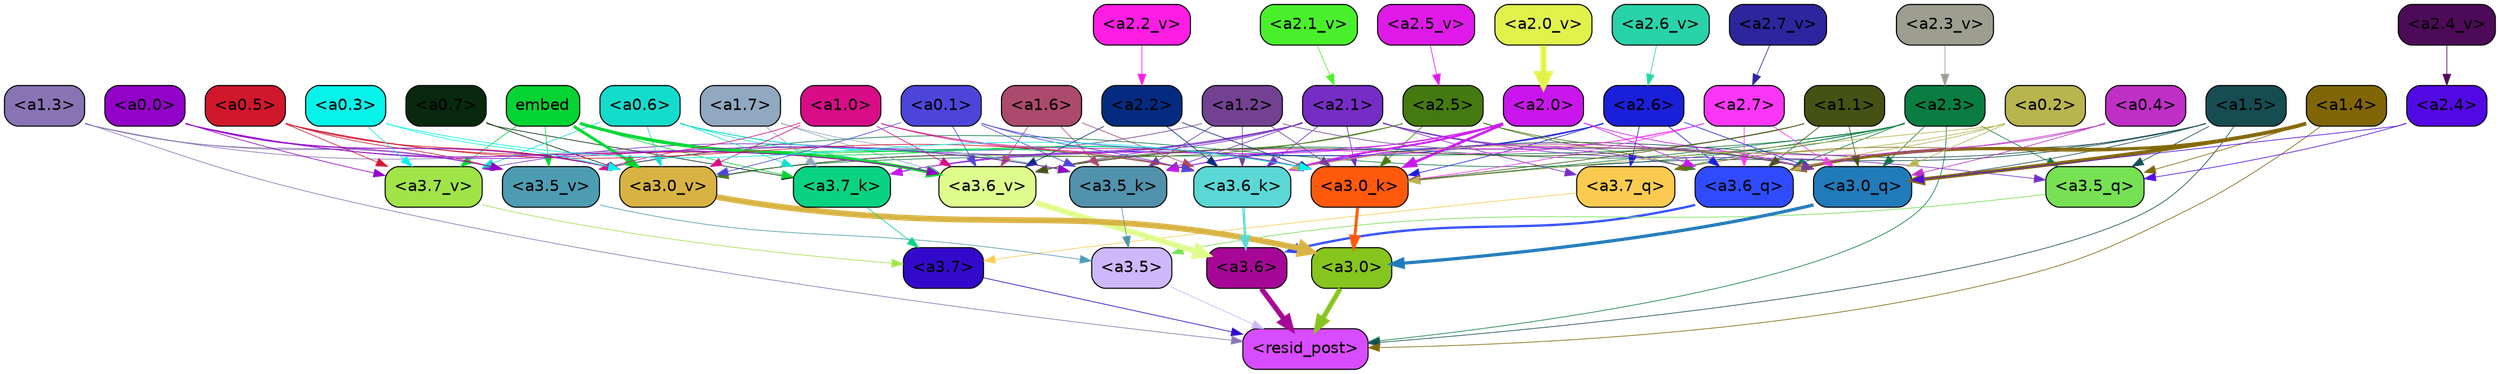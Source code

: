 strict digraph "" {
	graph [bgcolor=transparent,
		layout=dot,
		overlap=false,
		splines=true
	];
	"<a3.7>"	[color=black,
		fillcolor="#330acb",
		fontname=Helvetica,
		shape=box,
		style="filled, rounded"];
	"<resid_post>"	[color=black,
		fillcolor="#d84cff",
		fontname=Helvetica,
		shape=box,
		style="filled, rounded"];
	"<a3.7>" -> "<resid_post>"	[color="#330acb",
		penwidth=0.6239100098609924];
	"<a3.6>"	[color=black,
		fillcolor="#a70796",
		fontname=Helvetica,
		shape=box,
		style="filled, rounded"];
	"<a3.6>" -> "<resid_post>"	[color="#a70796",
		penwidth=4.569062113761902];
	"<a3.5>"	[color=black,
		fillcolor="#cdb8fb",
		fontname=Helvetica,
		shape=box,
		style="filled, rounded"];
	"<a3.5>" -> "<resid_post>"	[color="#cdb8fb",
		penwidth=0.6];
	"<a3.0>"	[color=black,
		fillcolor="#86c41e",
		fontname=Helvetica,
		shape=box,
		style="filled, rounded"];
	"<a3.0>" -> "<resid_post>"	[color="#86c41e",
		penwidth=4.283544182777405];
	"<a2.3>"	[color=black,
		fillcolor="#0a7e42",
		fontname=Helvetica,
		shape=box,
		style="filled, rounded"];
	"<a2.3>" -> "<resid_post>"	[color="#0a7e42",
		penwidth=0.6];
	"<a3.7_q>"	[color=black,
		fillcolor="#facb50",
		fontname=Helvetica,
		shape=box,
		style="filled, rounded"];
	"<a2.3>" -> "<a3.7_q>"	[color="#0a7e42",
		penwidth=0.6];
	"<a3.6_q>"	[color=black,
		fillcolor="#2f4bfd",
		fontname=Helvetica,
		shape=box,
		style="filled, rounded"];
	"<a2.3>" -> "<a3.6_q>"	[color="#0a7e42",
		penwidth=0.6];
	"<a3.5_q>"	[color=black,
		fillcolor="#76e153",
		fontname=Helvetica,
		shape=box,
		style="filled, rounded"];
	"<a2.3>" -> "<a3.5_q>"	[color="#0a7e42",
		penwidth=0.6];
	"<a3.0_q>"	[color=black,
		fillcolor="#217ab9",
		fontname=Helvetica,
		shape=box,
		style="filled, rounded"];
	"<a2.3>" -> "<a3.0_q>"	[color="#0a7e42",
		penwidth=0.6];
	"<a3.0_k>"	[color=black,
		fillcolor="#ff590c",
		fontname=Helvetica,
		shape=box,
		style="filled, rounded"];
	"<a2.3>" -> "<a3.0_k>"	[color="#0a7e42",
		penwidth=0.6];
	"<a3.6_v>"	[color=black,
		fillcolor="#defc8c",
		fontname=Helvetica,
		shape=box,
		style="filled, rounded"];
	"<a2.3>" -> "<a3.6_v>"	[color="#0a7e42",
		penwidth=0.6];
	"<a3.5_v>"	[color=black,
		fillcolor="#4d9db2",
		fontname=Helvetica,
		shape=box,
		style="filled, rounded"];
	"<a2.3>" -> "<a3.5_v>"	[color="#0a7e42",
		penwidth=0.6];
	"<a3.0_v>"	[color=black,
		fillcolor="#d8b344",
		fontname=Helvetica,
		shape=box,
		style="filled, rounded"];
	"<a2.3>" -> "<a3.0_v>"	[color="#0a7e42",
		penwidth=0.6];
	"<a1.5>"	[color=black,
		fillcolor="#164d52",
		fontname=Helvetica,
		shape=box,
		style="filled, rounded"];
	"<a1.5>" -> "<resid_post>"	[color="#164d52",
		penwidth=0.6];
	"<a1.5>" -> "<a3.6_q>"	[color="#164d52",
		penwidth=0.6];
	"<a1.5>" -> "<a3.5_q>"	[color="#164d52",
		penwidth=0.6];
	"<a1.5>" -> "<a3.0_q>"	[color="#164d52",
		penwidth=0.6];
	"<a3.6_k>"	[color=black,
		fillcolor="#5bd8d6",
		fontname=Helvetica,
		shape=box,
		style="filled, rounded"];
	"<a1.5>" -> "<a3.6_k>"	[color="#164d52",
		penwidth=0.6];
	"<a1.5>" -> "<a3.0_k>"	[color="#164d52",
		penwidth=0.6];
	"<a1.4>"	[color=black,
		fillcolor="#806606",
		fontname=Helvetica,
		shape=box,
		style="filled, rounded"];
	"<a1.4>" -> "<resid_post>"	[color="#806606",
		penwidth=0.6];
	"<a1.4>" -> "<a3.7_q>"	[color="#806606",
		penwidth=0.6];
	"<a1.4>" -> "<a3.6_q>"	[color="#806606",
		penwidth=2.7536282539367676];
	"<a1.4>" -> "<a3.5_q>"	[color="#806606",
		penwidth=0.6];
	"<a1.4>" -> "<a3.0_q>"	[color="#806606",
		penwidth=3.3369133472442627];
	"<a1.3>"	[color=black,
		fillcolor="#8874b4",
		fontname=Helvetica,
		shape=box,
		style="filled, rounded"];
	"<a1.3>" -> "<resid_post>"	[color="#8874b4",
		penwidth=0.6];
	"<a1.3>" -> "<a3.6_v>"	[color="#8874b4",
		penwidth=0.6];
	"<a1.3>" -> "<a3.5_v>"	[color="#8874b4",
		penwidth=0.6];
	"<a1.3>" -> "<a3.0_v>"	[color="#8874b4",
		penwidth=0.6];
	"<a3.7_q>" -> "<a3.7>"	[color="#facb50",
		penwidth=0.6];
	"<a3.6_q>" -> "<a3.6>"	[color="#2f4bfd",
		penwidth=2.0344843566417694];
	"<a3.5_q>" -> "<a3.5>"	[color="#76e153",
		penwidth=0.6];
	"<a3.0_q>" -> "<a3.0>"	[color="#217ab9",
		penwidth=2.863015294075012];
	"<a3.7_k>"	[color=black,
		fillcolor="#09d383",
		fontname=Helvetica,
		shape=box,
		style="filled, rounded"];
	"<a3.7_k>" -> "<a3.7>"	[color="#09d383",
		penwidth=0.6];
	"<a3.6_k>" -> "<a3.6>"	[color="#5bd8d6",
		penwidth=2.1770318150520325];
	"<a3.5_k>"	[color=black,
		fillcolor="#5192ac",
		fontname=Helvetica,
		shape=box,
		style="filled, rounded"];
	"<a3.5_k>" -> "<a3.5>"	[color="#5192ac",
		penwidth=0.6];
	"<a3.0_k>" -> "<a3.0>"	[color="#ff590c",
		penwidth=2.6323853135108948];
	"<a3.7_v>"	[color=black,
		fillcolor="#a0e448",
		fontname=Helvetica,
		shape=box,
		style="filled, rounded"];
	"<a3.7_v>" -> "<a3.7>"	[color="#a0e448",
		penwidth=0.6];
	"<a3.6_v>" -> "<a3.6>"	[color="#defc8c",
		penwidth=4.972373723983765];
	"<a3.5_v>" -> "<a3.5>"	[color="#4d9db2",
		penwidth=0.6];
	"<a3.0_v>" -> "<a3.0>"	[color="#d8b344",
		penwidth=5.1638524532318115];
	"<a2.6>"	[color=black,
		fillcolor="#1a1fd9",
		fontname=Helvetica,
		shape=box,
		style="filled, rounded"];
	"<a2.6>" -> "<a3.7_q>"	[color="#1a1fd9",
		penwidth=0.6];
	"<a2.6>" -> "<a3.6_q>"	[color="#1a1fd9",
		penwidth=0.6];
	"<a2.6>" -> "<a3.0_q>"	[color="#1a1fd9",
		penwidth=0.6];
	"<a2.6>" -> "<a3.7_k>"	[color="#1a1fd9",
		penwidth=0.6];
	"<a2.6>" -> "<a3.6_k>"	[color="#1a1fd9",
		penwidth=0.6];
	"<a2.6>" -> "<a3.5_k>"	[color="#1a1fd9",
		penwidth=0.6];
	"<a2.6>" -> "<a3.0_k>"	[color="#1a1fd9",
		penwidth=0.6];
	"<a2.1>"	[color=black,
		fillcolor="#752dc5",
		fontname=Helvetica,
		shape=box,
		style="filled, rounded"];
	"<a2.1>" -> "<a3.7_q>"	[color="#752dc5",
		penwidth=0.6];
	"<a2.1>" -> "<a3.6_q>"	[color="#752dc5",
		penwidth=0.6];
	"<a2.1>" -> "<a3.5_q>"	[color="#752dc5",
		penwidth=0.6];
	"<a2.1>" -> "<a3.0_q>"	[color="#752dc5",
		penwidth=0.6];
	"<a2.1>" -> "<a3.7_k>"	[color="#752dc5",
		penwidth=0.6];
	"<a2.1>" -> "<a3.6_k>"	[color="#752dc5",
		penwidth=0.6];
	"<a2.1>" -> "<a3.5_k>"	[color="#752dc5",
		penwidth=0.6];
	"<a2.1>" -> "<a3.0_k>"	[color="#752dc5",
		penwidth=0.6];
	"<a2.1>" -> "<a3.7_v>"	[color="#752dc5",
		penwidth=0.6];
	"<a2.1>" -> "<a3.6_v>"	[color="#752dc5",
		penwidth=0.6];
	"<a2.1>" -> "<a3.0_v>"	[color="#752dc5",
		penwidth=0.6];
	"<a2.7>"	[color=black,
		fillcolor="#fc36f7",
		fontname=Helvetica,
		shape=box,
		style="filled, rounded"];
	"<a2.7>" -> "<a3.6_q>"	[color="#fc36f7",
		penwidth=0.6];
	"<a2.7>" -> "<a3.0_q>"	[color="#fc36f7",
		penwidth=0.6];
	"<a2.7>" -> "<a3.6_k>"	[color="#fc36f7",
		penwidth=0.6];
	"<a2.7>" -> "<a3.0_k>"	[color="#fc36f7",
		penwidth=0.6];
	"<a2.7>" -> "<a3.6_v>"	[color="#fc36f7",
		penwidth=0.6];
	"<a2.5>"	[color=black,
		fillcolor="#447a10",
		fontname=Helvetica,
		shape=box,
		style="filled, rounded"];
	"<a2.5>" -> "<a3.6_q>"	[color="#447a10",
		penwidth=0.6];
	"<a2.5>" -> "<a3.0_q>"	[color="#447a10",
		penwidth=0.6];
	"<a2.5>" -> "<a3.0_k>"	[color="#447a10",
		penwidth=0.6];
	"<a2.5>" -> "<a3.6_v>"	[color="#447a10",
		penwidth=0.6];
	"<a2.5>" -> "<a3.0_v>"	[color="#447a10",
		penwidth=0.6];
	"<a2.0>"	[color=black,
		fillcolor="#ca16ec",
		fontname=Helvetica,
		shape=box,
		style="filled, rounded"];
	"<a2.0>" -> "<a3.6_q>"	[color="#ca16ec",
		penwidth=0.6];
	"<a2.0>" -> "<a3.0_q>"	[color="#ca16ec",
		penwidth=0.6];
	"<a2.0>" -> "<a3.7_k>"	[color="#ca16ec",
		penwidth=0.6];
	"<a2.0>" -> "<a3.6_k>"	[color="#ca16ec",
		penwidth=1.7047871947288513];
	"<a2.0>" -> "<a3.5_k>"	[color="#ca16ec",
		penwidth=0.6];
	"<a2.0>" -> "<a3.0_k>"	[color="#ca16ec",
		penwidth=2.239806979894638];
	"<a1.1>"	[color=black,
		fillcolor="#455214",
		fontname=Helvetica,
		shape=box,
		style="filled, rounded"];
	"<a1.1>" -> "<a3.6_q>"	[color="#455214",
		penwidth=0.6];
	"<a1.1>" -> "<a3.0_q>"	[color="#455214",
		penwidth=0.6];
	"<a1.1>" -> "<a3.0_k>"	[color="#455214",
		penwidth=0.6];
	"<a1.1>" -> "<a3.6_v>"	[color="#455214",
		penwidth=0.6];
	"<a0.4>"	[color=black,
		fillcolor="#bf2fc6",
		fontname=Helvetica,
		shape=box,
		style="filled, rounded"];
	"<a0.4>" -> "<a3.6_q>"	[color="#bf2fc6",
		penwidth=0.6];
	"<a0.4>" -> "<a3.0_q>"	[color="#bf2fc6",
		penwidth=0.6];
	"<a0.4>" -> "<a3.6_k>"	[color="#bf2fc6",
		penwidth=0.6];
	"<a0.2>"	[color=black,
		fillcolor="#b8b44e",
		fontname=Helvetica,
		shape=box,
		style="filled, rounded"];
	"<a0.2>" -> "<a3.6_q>"	[color="#b8b44e",
		penwidth=0.6];
	"<a0.2>" -> "<a3.0_q>"	[color="#b8b44e",
		penwidth=0.6];
	"<a0.2>" -> "<a3.6_k>"	[color="#b8b44e",
		penwidth=0.6];
	"<a0.2>" -> "<a3.0_k>"	[color="#b8b44e",
		penwidth=0.6];
	"<a2.4>"	[color=black,
		fillcolor="#5309e4",
		fontname=Helvetica,
		shape=box,
		style="filled, rounded"];
	"<a2.4>" -> "<a3.5_q>"	[color="#5309e4",
		penwidth=0.6];
	"<a2.4>" -> "<a3.0_q>"	[color="#5309e4",
		penwidth=0.6];
	"<a1.2>"	[color=black,
		fillcolor="#734192",
		fontname=Helvetica,
		shape=box,
		style="filled, rounded"];
	"<a1.2>" -> "<a3.0_q>"	[color="#734192",
		penwidth=0.6];
	"<a1.2>" -> "<a3.6_k>"	[color="#734192",
		penwidth=0.6];
	"<a1.2>" -> "<a3.5_k>"	[color="#734192",
		penwidth=0.6];
	"<a1.2>" -> "<a3.0_k>"	[color="#734192",
		penwidth=0.6];
	"<a1.2>" -> "<a3.5_v>"	[color="#734192",
		penwidth=0.6];
	"<a1.7>"	[color=black,
		fillcolor="#90a9c0",
		fontname=Helvetica,
		shape=box,
		style="filled, rounded"];
	"<a1.7>" -> "<a3.7_k>"	[color="#90a9c0",
		penwidth=0.6];
	"<a1.7>" -> "<a3.5_k>"	[color="#90a9c0",
		penwidth=0.6];
	"<a1.7>" -> "<a3.6_v>"	[color="#90a9c0",
		penwidth=0.6];
	"<a0.7>"	[color=black,
		fillcolor="#08290d",
		fontname=Helvetica,
		shape=box,
		style="filled, rounded"];
	"<a0.7>" -> "<a3.7_k>"	[color="#08290d",
		penwidth=0.6];
	"<a0.7>" -> "<a3.0_v>"	[color="#08290d",
		penwidth=0.6];
	"<a0.6>"	[color=black,
		fillcolor="#14dccc",
		fontname=Helvetica,
		shape=box,
		style="filled, rounded"];
	"<a0.6>" -> "<a3.7_k>"	[color="#14dccc",
		penwidth=0.6];
	"<a0.6>" -> "<a3.6_k>"	[color="#14dccc",
		penwidth=0.6];
	"<a0.6>" -> "<a3.0_k>"	[color="#14dccc",
		penwidth=0.6];
	"<a0.6>" -> "<a3.7_v>"	[color="#14dccc",
		penwidth=0.6];
	"<a0.6>" -> "<a3.6_v>"	[color="#14dccc",
		penwidth=0.6];
	"<a0.6>" -> "<a3.0_v>"	[color="#14dccc",
		penwidth=0.6];
	embed	[color=black,
		fillcolor="#04d433",
		fontname=Helvetica,
		shape=box,
		style="filled, rounded"];
	embed -> "<a3.7_k>"	[color="#04d433",
		penwidth=0.6];
	embed -> "<a3.6_k>"	[color="#04d433",
		penwidth=0.6];
	embed -> "<a3.5_k>"	[color="#04d433",
		penwidth=0.6];
	embed -> "<a3.0_k>"	[color="#04d433",
		penwidth=0.6];
	embed -> "<a3.7_v>"	[color="#04d433",
		penwidth=0.6];
	embed -> "<a3.6_v>"	[color="#04d433",
		penwidth=2.7369276881217957];
	embed -> "<a3.5_v>"	[color="#04d433",
		penwidth=0.6];
	embed -> "<a3.0_v>"	[color="#04d433",
		penwidth=2.5778204202651978];
	"<a2.2>"	[color=black,
		fillcolor="#042b7f",
		fontname=Helvetica,
		shape=box,
		style="filled, rounded"];
	"<a2.2>" -> "<a3.6_k>"	[color="#042b7f",
		penwidth=0.6];
	"<a2.2>" -> "<a3.0_k>"	[color="#042b7f",
		penwidth=0.6];
	"<a2.2>" -> "<a3.6_v>"	[color="#042b7f",
		penwidth=0.6];
	"<a1.6>"	[color=black,
		fillcolor="#ac4a6d",
		fontname=Helvetica,
		shape=box,
		style="filled, rounded"];
	"<a1.6>" -> "<a3.6_k>"	[color="#ac4a6d",
		penwidth=0.6];
	"<a1.6>" -> "<a3.5_k>"	[color="#ac4a6d",
		penwidth=0.6];
	"<a1.6>" -> "<a3.6_v>"	[color="#ac4a6d",
		penwidth=0.6];
	"<a1.0>"	[color=black,
		fillcolor="#d80c87",
		fontname=Helvetica,
		shape=box,
		style="filled, rounded"];
	"<a1.0>" -> "<a3.6_k>"	[color="#d80c87",
		penwidth=0.6];
	"<a1.0>" -> "<a3.0_k>"	[color="#d80c87",
		penwidth=0.6];
	"<a1.0>" -> "<a3.6_v>"	[color="#d80c87",
		penwidth=0.6];
	"<a1.0>" -> "<a3.5_v>"	[color="#d80c87",
		penwidth=0.6];
	"<a1.0>" -> "<a3.0_v>"	[color="#d80c87",
		penwidth=0.6];
	"<a0.5>"	[color=black,
		fillcolor="#d1172c",
		fontname=Helvetica,
		shape=box,
		style="filled, rounded"];
	"<a0.5>" -> "<a3.6_k>"	[color="#d1172c",
		penwidth=0.6];
	"<a0.5>" -> "<a3.7_v>"	[color="#d1172c",
		penwidth=0.6];
	"<a0.5>" -> "<a3.6_v>"	[color="#d1172c",
		penwidth=0.6];
	"<a0.5>" -> "<a3.5_v>"	[color="#d1172c",
		penwidth=0.6];
	"<a0.5>" -> "<a3.0_v>"	[color="#d1172c",
		penwidth=0.6];
	"<a0.1>"	[color=black,
		fillcolor="#4d45da",
		fontname=Helvetica,
		shape=box,
		style="filled, rounded"];
	"<a0.1>" -> "<a3.6_k>"	[color="#4d45da",
		penwidth=0.6];
	"<a0.1>" -> "<a3.5_k>"	[color="#4d45da",
		penwidth=0.6];
	"<a0.1>" -> "<a3.0_k>"	[color="#4d45da",
		penwidth=0.6];
	"<a0.1>" -> "<a3.6_v>"	[color="#4d45da",
		penwidth=0.6];
	"<a0.1>" -> "<a3.0_v>"	[color="#4d45da",
		penwidth=0.6];
	"<a0.0>"	[color=black,
		fillcolor="#9202c9",
		fontname=Helvetica,
		shape=box,
		style="filled, rounded"];
	"<a0.0>" -> "<a3.5_k>"	[color="#9202c9",
		penwidth=0.6];
	"<a0.0>" -> "<a3.7_v>"	[color="#9202c9",
		penwidth=0.6];
	"<a0.0>" -> "<a3.6_v>"	[color="#9202c9",
		penwidth=0.6];
	"<a0.0>" -> "<a3.5_v>"	[color="#9202c9",
		penwidth=0.6];
	"<a0.0>" -> "<a3.0_v>"	[color="#9202c9",
		penwidth=0.6];
	"<a0.3>"	[color=black,
		fillcolor="#06f3e9",
		fontname=Helvetica,
		shape=box,
		style="filled, rounded"];
	"<a0.3>" -> "<a3.0_k>"	[color="#06f3e9",
		penwidth=0.6];
	"<a0.3>" -> "<a3.7_v>"	[color="#06f3e9",
		penwidth=0.6];
	"<a0.3>" -> "<a3.0_v>"	[color="#06f3e9",
		penwidth=0.6];
	"<a2.7_v>"	[color=black,
		fillcolor="#2d259e",
		fontname=Helvetica,
		shape=box,
		style="filled, rounded"];
	"<a2.7_v>" -> "<a2.7>"	[color="#2d259e",
		penwidth=0.6];
	"<a2.6_v>"	[color=black,
		fillcolor="#29d3a9",
		fontname=Helvetica,
		shape=box,
		style="filled, rounded"];
	"<a2.6_v>" -> "<a2.6>"	[color="#29d3a9",
		penwidth=0.6];
	"<a2.5_v>"	[color=black,
		fillcolor="#df1ae8",
		fontname=Helvetica,
		shape=box,
		style="filled, rounded"];
	"<a2.5_v>" -> "<a2.5>"	[color="#df1ae8",
		penwidth=0.6];
	"<a2.4_v>"	[color=black,
		fillcolor="#4d0a58",
		fontname=Helvetica,
		shape=box,
		style="filled, rounded"];
	"<a2.4_v>" -> "<a2.4>"	[color="#4d0a58",
		penwidth=0.6];
	"<a2.3_v>"	[color=black,
		fillcolor="#9d9e90",
		fontname=Helvetica,
		shape=box,
		style="filled, rounded"];
	"<a2.3_v>" -> "<a2.3>"	[color="#9d9e90",
		penwidth=0.6];
	"<a2.2_v>"	[color=black,
		fillcolor="#fe1de3",
		fontname=Helvetica,
		shape=box,
		style="filled, rounded"];
	"<a2.2_v>" -> "<a2.2>"	[color="#fe1de3",
		penwidth=0.6];
	"<a2.1_v>"	[color=black,
		fillcolor="#4aef2c",
		fontname=Helvetica,
		shape=box,
		style="filled, rounded"];
	"<a2.1_v>" -> "<a2.1>"	[color="#4aef2c",
		penwidth=0.6];
	"<a2.0_v>"	[color=black,
		fillcolor="#e2f24c",
		fontname=Helvetica,
		shape=box,
		style="filled, rounded"];
	"<a2.0_v>" -> "<a2.0>"	[color="#e2f24c",
		penwidth=5.395828627049923];
}
